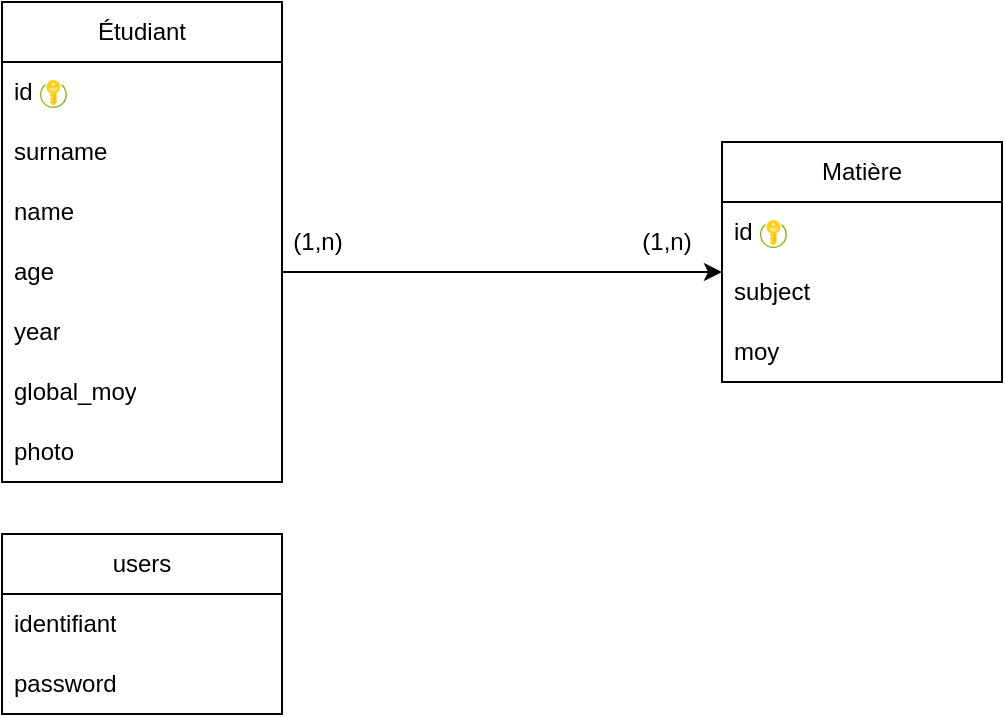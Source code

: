 <mxfile version="20.8.3"><diagram id="uDMJs1HkdvMD1EELrroD" name="Page-1"><mxGraphModel dx="1147" dy="597" grid="0" gridSize="10" guides="1" tooltips="1" connect="1" arrows="1" fold="1" page="1" pageScale="1" pageWidth="827" pageHeight="1169" background="#ffffff" math="0" shadow="0"><root><mxCell id="0"/><mxCell id="1" parent="0"/><mxCell id="SpNKep4ZHmyjCFx_ezBC-2" value="users" style="swimlane;fontStyle=0;childLayout=stackLayout;horizontal=1;startSize=30;horizontalStack=0;resizeParent=1;resizeParentMax=0;resizeLast=0;collapsible=1;marginBottom=0;whiteSpace=wrap;html=1;" vertex="1" parent="1"><mxGeometry x="165" y="507" width="140" height="90" as="geometry"/></mxCell><mxCell id="SpNKep4ZHmyjCFx_ezBC-3" value="identifiant" style="text;strokeColor=none;fillColor=none;align=left;verticalAlign=middle;spacingLeft=4;spacingRight=4;overflow=hidden;points=[[0,0.5],[1,0.5]];portConstraint=eastwest;rotatable=0;whiteSpace=wrap;html=1;" vertex="1" parent="SpNKep4ZHmyjCFx_ezBC-2"><mxGeometry y="30" width="140" height="30" as="geometry"/></mxCell><mxCell id="SpNKep4ZHmyjCFx_ezBC-4" value="password" style="text;strokeColor=none;fillColor=none;align=left;verticalAlign=middle;spacingLeft=4;spacingRight=4;overflow=hidden;points=[[0,0.5],[1,0.5]];portConstraint=eastwest;rotatable=0;whiteSpace=wrap;html=1;" vertex="1" parent="SpNKep4ZHmyjCFx_ezBC-2"><mxGeometry y="60" width="140" height="30" as="geometry"/></mxCell><mxCell id="SpNKep4ZHmyjCFx_ezBC-6" value="Étudiant" style="swimlane;fontStyle=0;childLayout=stackLayout;horizontal=1;startSize=30;horizontalStack=0;resizeParent=1;resizeParentMax=0;resizeLast=0;collapsible=1;marginBottom=0;whiteSpace=wrap;html=1;" vertex="1" parent="1"><mxGeometry x="165.0" y="241.0" width="140" height="240" as="geometry"/></mxCell><mxCell id="SpNKep4ZHmyjCFx_ezBC-7" value="id" style="text;strokeColor=none;fillColor=none;align=left;verticalAlign=middle;spacingLeft=4;spacingRight=4;overflow=hidden;points=[[0,0.5],[1,0.5]];portConstraint=eastwest;rotatable=0;whiteSpace=wrap;html=1;" vertex="1" parent="SpNKep4ZHmyjCFx_ezBC-6"><mxGeometry y="30" width="140" height="30" as="geometry"/></mxCell><mxCell id="SpNKep4ZHmyjCFx_ezBC-8" value="surname" style="text;strokeColor=none;fillColor=none;align=left;verticalAlign=middle;spacingLeft=4;spacingRight=4;overflow=hidden;points=[[0,0.5],[1,0.5]];portConstraint=eastwest;rotatable=0;whiteSpace=wrap;html=1;" vertex="1" parent="SpNKep4ZHmyjCFx_ezBC-6"><mxGeometry y="60" width="140" height="30" as="geometry"/></mxCell><mxCell id="SpNKep4ZHmyjCFx_ezBC-9" value="name" style="text;strokeColor=none;fillColor=none;align=left;verticalAlign=middle;spacingLeft=4;spacingRight=4;overflow=hidden;points=[[0,0.5],[1,0.5]];portConstraint=eastwest;rotatable=0;whiteSpace=wrap;html=1;" vertex="1" parent="SpNKep4ZHmyjCFx_ezBC-6"><mxGeometry y="90" width="140" height="30" as="geometry"/></mxCell><mxCell id="SpNKep4ZHmyjCFx_ezBC-10" value="age" style="text;strokeColor=none;fillColor=none;align=left;verticalAlign=middle;spacingLeft=4;spacingRight=4;overflow=hidden;points=[[0,0.5],[1,0.5]];portConstraint=eastwest;rotatable=0;whiteSpace=wrap;html=1;" vertex="1" parent="SpNKep4ZHmyjCFx_ezBC-6"><mxGeometry y="120" width="140" height="30" as="geometry"/></mxCell><mxCell id="SpNKep4ZHmyjCFx_ezBC-11" value="year" style="text;strokeColor=none;fillColor=none;align=left;verticalAlign=middle;spacingLeft=4;spacingRight=4;overflow=hidden;points=[[0,0.5],[1,0.5]];portConstraint=eastwest;rotatable=0;whiteSpace=wrap;html=1;" vertex="1" parent="SpNKep4ZHmyjCFx_ezBC-6"><mxGeometry y="150" width="140" height="30" as="geometry"/></mxCell><mxCell id="SpNKep4ZHmyjCFx_ezBC-12" value="global_moy" style="text;strokeColor=none;fillColor=none;align=left;verticalAlign=middle;spacingLeft=4;spacingRight=4;overflow=hidden;points=[[0,0.5],[1,0.5]];portConstraint=eastwest;rotatable=0;whiteSpace=wrap;html=1;" vertex="1" parent="SpNKep4ZHmyjCFx_ezBC-6"><mxGeometry y="180" width="140" height="30" as="geometry"/></mxCell><mxCell id="SpNKep4ZHmyjCFx_ezBC-13" value="photo" style="text;strokeColor=none;fillColor=none;align=left;verticalAlign=middle;spacingLeft=4;spacingRight=4;overflow=hidden;points=[[0,0.5],[1,0.5]];portConstraint=eastwest;rotatable=0;whiteSpace=wrap;html=1;" vertex="1" parent="SpNKep4ZHmyjCFx_ezBC-6"><mxGeometry y="210" width="140" height="30" as="geometry"/></mxCell><mxCell id="SpNKep4ZHmyjCFx_ezBC-14" style="edgeStyle=orthogonalEdgeStyle;rounded=0;orthogonalLoop=1;jettySize=auto;html=1;exitX=1;exitY=0.5;exitDx=0;exitDy=0;" edge="1" parent="1" source="SpNKep4ZHmyjCFx_ezBC-10"><mxGeometry relative="1" as="geometry"><mxPoint x="525.0" y="376.0" as="targetPoint"/></mxGeometry></mxCell><mxCell id="SpNKep4ZHmyjCFx_ezBC-15" value="Matière" style="swimlane;fontStyle=0;childLayout=stackLayout;horizontal=1;startSize=30;horizontalStack=0;resizeParent=1;resizeParentMax=0;resizeLast=0;collapsible=1;marginBottom=0;whiteSpace=wrap;html=1;" vertex="1" parent="1"><mxGeometry x="525.0" y="311.0" width="140" height="120" as="geometry"/></mxCell><mxCell id="SpNKep4ZHmyjCFx_ezBC-16" value="id" style="text;strokeColor=none;fillColor=none;align=left;verticalAlign=middle;spacingLeft=4;spacingRight=4;overflow=hidden;points=[[0,0.5],[1,0.5]];portConstraint=eastwest;rotatable=0;whiteSpace=wrap;html=1;" vertex="1" parent="SpNKep4ZHmyjCFx_ezBC-15"><mxGeometry y="30" width="140" height="30" as="geometry"/></mxCell><mxCell id="SpNKep4ZHmyjCFx_ezBC-17" value="subject" style="text;strokeColor=none;fillColor=none;align=left;verticalAlign=middle;spacingLeft=4;spacingRight=4;overflow=hidden;points=[[0,0.5],[1,0.5]];portConstraint=eastwest;rotatable=0;whiteSpace=wrap;html=1;" vertex="1" parent="SpNKep4ZHmyjCFx_ezBC-15"><mxGeometry y="60" width="140" height="30" as="geometry"/></mxCell><mxCell id="SpNKep4ZHmyjCFx_ezBC-18" value="moy" style="text;strokeColor=none;fillColor=none;align=left;verticalAlign=middle;spacingLeft=4;spacingRight=4;overflow=hidden;points=[[0,0.5],[1,0.5]];portConstraint=eastwest;rotatable=0;whiteSpace=wrap;html=1;" vertex="1" parent="SpNKep4ZHmyjCFx_ezBC-15"><mxGeometry y="90" width="140" height="30" as="geometry"/></mxCell><mxCell id="SpNKep4ZHmyjCFx_ezBC-19" value="(1,n)" style="text;html=1;strokeColor=none;fillColor=none;align=center;verticalAlign=middle;whiteSpace=wrap;rounded=0;" vertex="1" parent="1"><mxGeometry x="293.0" y="346.0" width="60" height="30" as="geometry"/></mxCell><mxCell id="SpNKep4ZHmyjCFx_ezBC-20" value="(1,n)" style="text;html=1;strokeColor=none;fillColor=none;align=center;verticalAlign=middle;whiteSpace=wrap;rounded=0;" vertex="1" parent="1"><mxGeometry x="482.56" y="346.0" width="29" height="30" as="geometry"/></mxCell><mxCell id="SpNKep4ZHmyjCFx_ezBC-21" value="" style="sketch=0;aspect=fixed;html=1;points=[];align=center;image;fontSize=12;image=img/lib/mscae/Key_Vaults.svg;" vertex="1" parent="1"><mxGeometry x="184.0" y="280.0" width="13.44" height="14" as="geometry"/></mxCell><mxCell id="SpNKep4ZHmyjCFx_ezBC-22" value="" style="sketch=0;aspect=fixed;html=1;points=[];align=center;image;fontSize=12;image=img/lib/mscae/Key_Vaults.svg;" vertex="1" parent="1"><mxGeometry x="544" y="350.0" width="13.44" height="14" as="geometry"/></mxCell></root></mxGraphModel></diagram></mxfile>